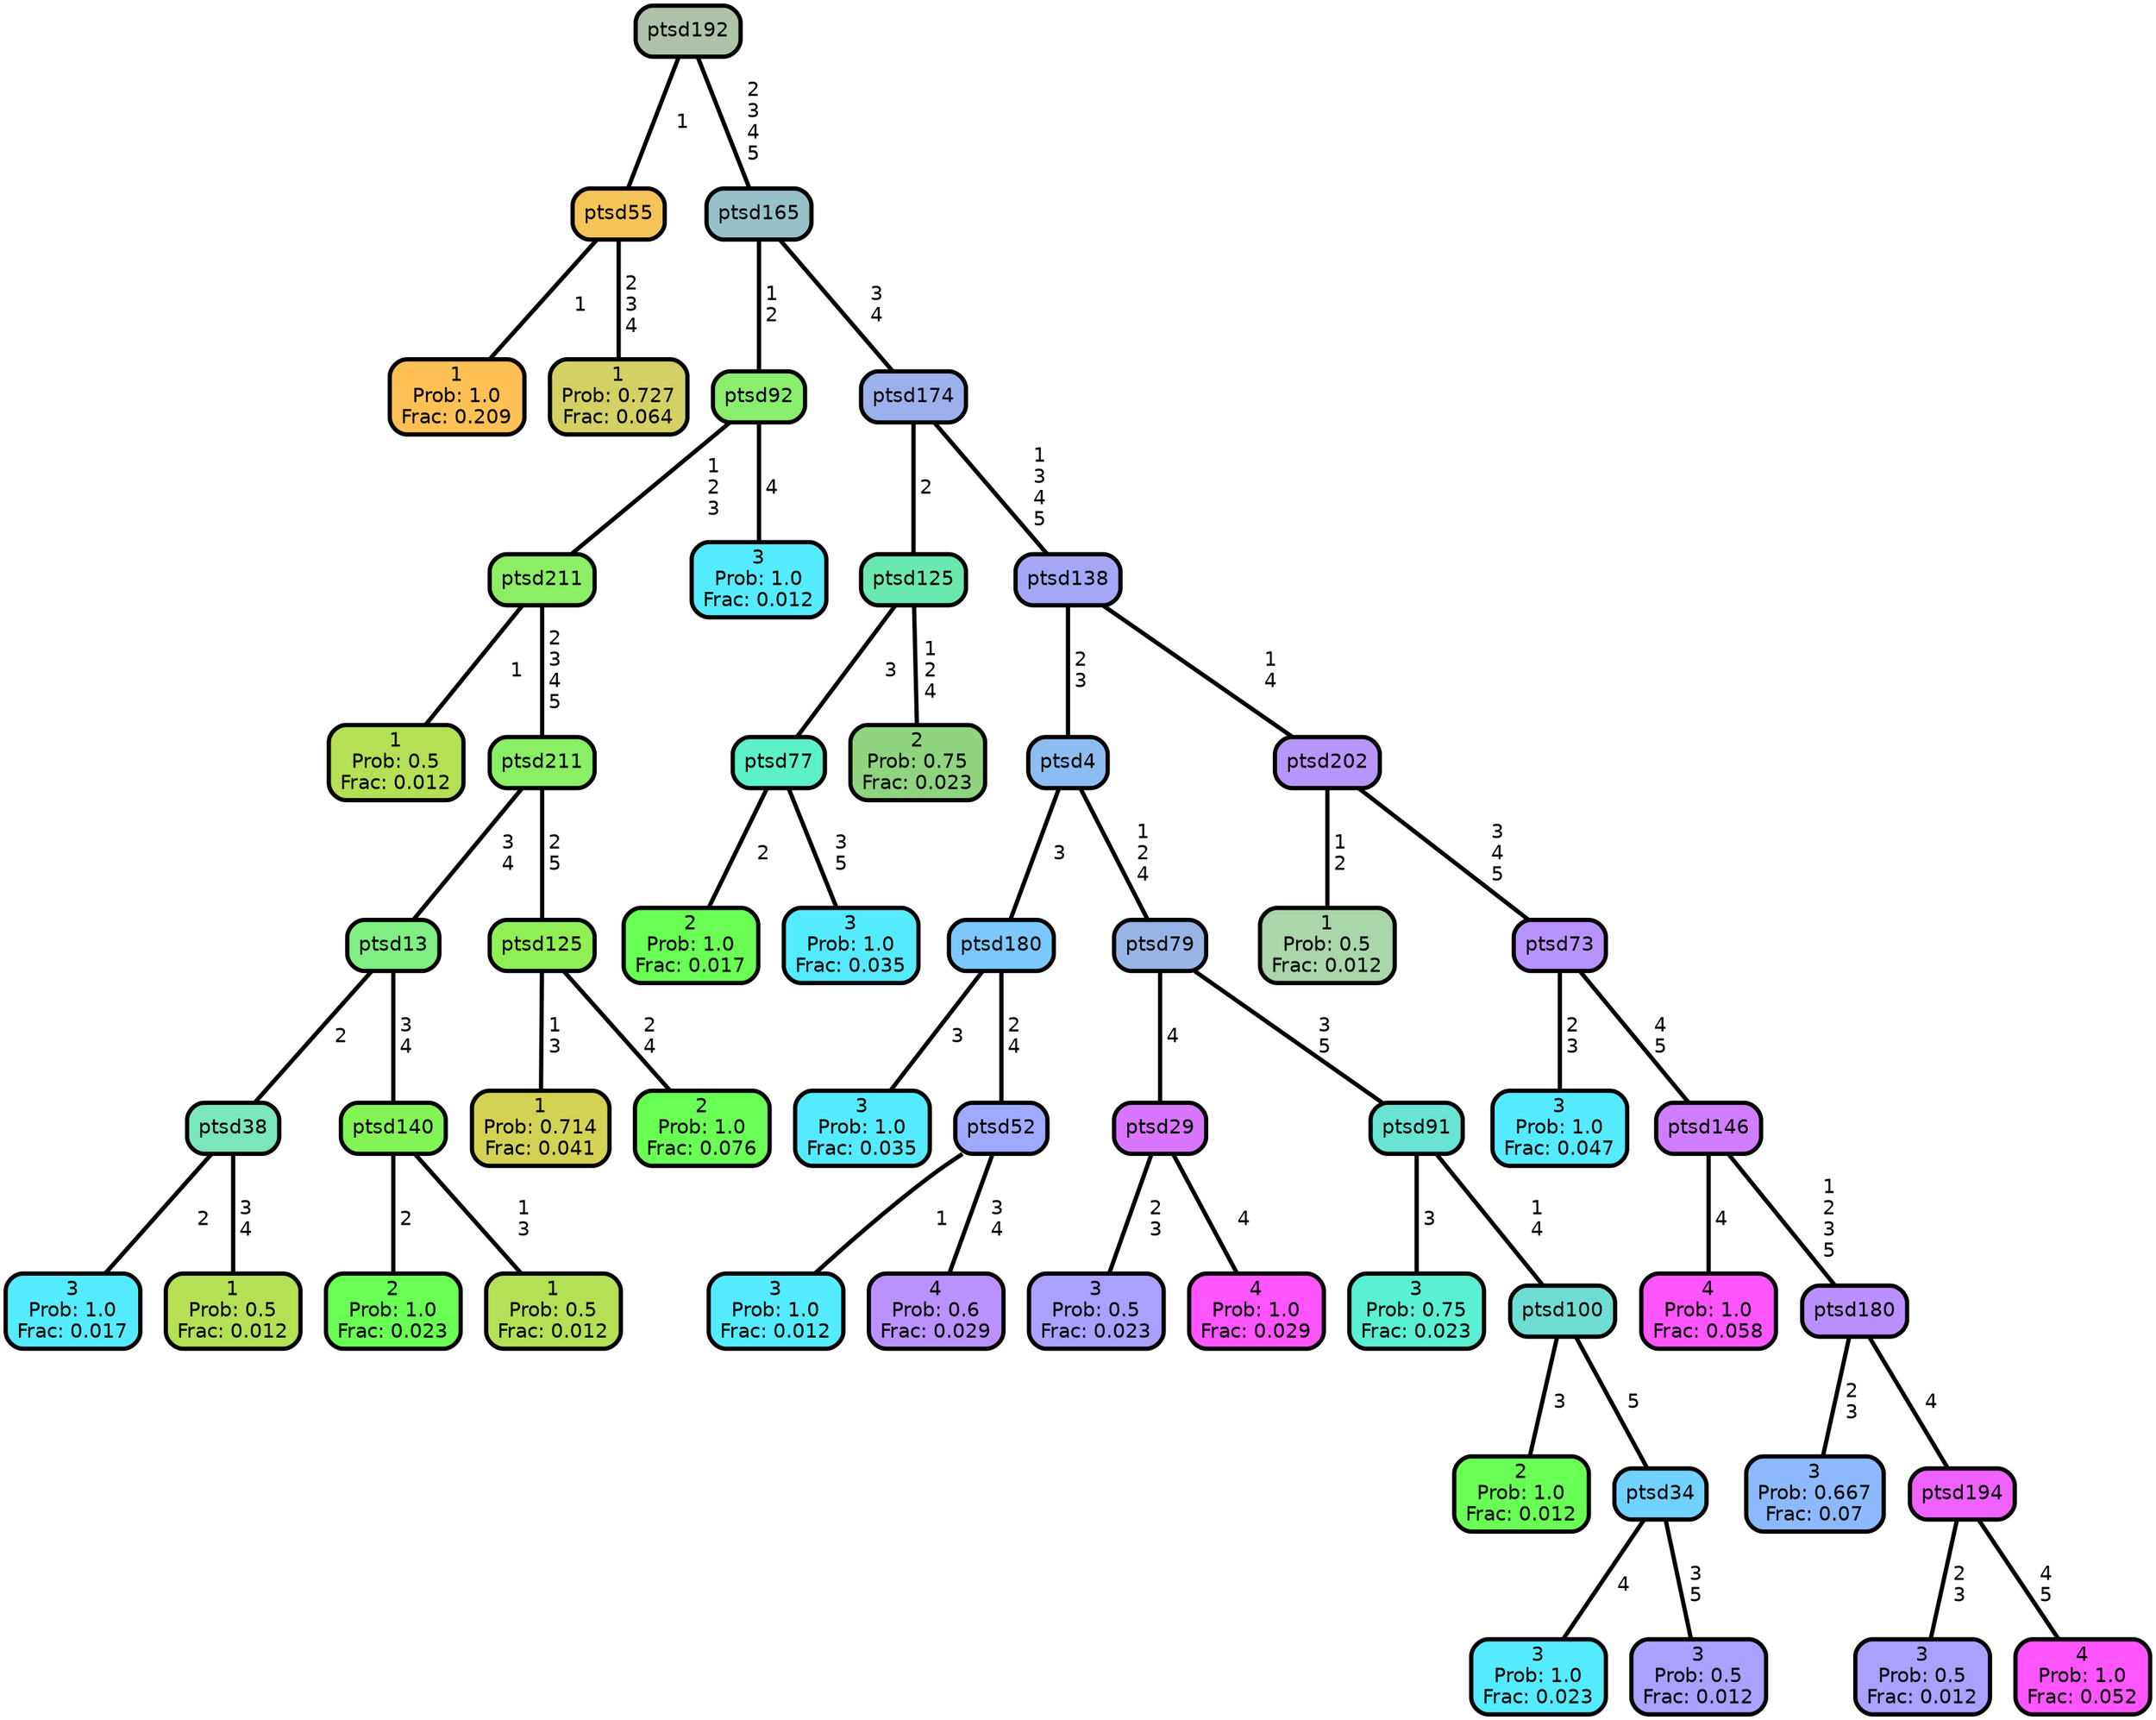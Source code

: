 graph Tree {
node [shape=box, style="filled, rounded",color="black",penwidth="3",fontcolor="black",                 fontname=helvetica] ;
graph [ranksep="0 equally", splines=straight,                 bgcolor=transparent, dpi=200] ;
edge [fontname=helvetica, color=black] ;
0 [label="1
Prob: 1.0
Frac: 0.209", fillcolor="#ffc155"] ;
1 [label="ptsd55", fillcolor="#f5c458"] ;
2 [label="1
Prob: 0.727
Frac: 0.064", fillcolor="#d4d064"] ;
3 [label="ptsd192", fillcolor="#b0c2aa"] ;
4 [label="1
Prob: 0.5
Frac: 0.012", fillcolor="#b4e055"] ;
5 [label="ptsd211", fillcolor="#8cee64"] ;
6 [label="3
Prob: 1.0
Frac: 0.017", fillcolor="#55ebff"] ;
7 [label="ptsd38", fillcolor="#7be6bb"] ;
8 [label="1
Prob: 0.5
Frac: 0.012", fillcolor="#b4e055"] ;
9 [label="ptsd13", fillcolor="#7fee83"] ;
10 [label="2
Prob: 1.0
Frac: 0.023", fillcolor="#6aff55"] ;
11 [label="ptsd140", fillcolor="#82f455"] ;
12 [label="1
Prob: 0.5
Frac: 0.012", fillcolor="#b4e055"] ;
13 [label="ptsd211", fillcolor="#89ef65"] ;
14 [label="1
Prob: 0.714
Frac: 0.041", fillcolor="#d4d255"] ;
15 [label="ptsd125", fillcolor="#8fef55"] ;
16 [label="2
Prob: 1.0
Frac: 0.076", fillcolor="#6aff55"] ;
17 [label="ptsd92", fillcolor="#89ed6d"] ;
18 [label="3
Prob: 1.0
Frac: 0.012", fillcolor="#55ebff"] ;
19 [label="ptsd165", fillcolor="#97c1c8"] ;
20 [label="2
Prob: 1.0
Frac: 0.017", fillcolor="#6aff55"] ;
21 [label="ptsd77", fillcolor="#5cf1c6"] ;
22 [label="3
Prob: 1.0
Frac: 0.035", fillcolor="#55ebff"] ;
23 [label="ptsd125", fillcolor="#6be8b0"] ;
24 [label="2
Prob: 0.75
Frac: 0.023", fillcolor="#8fd47f"] ;
25 [label="ptsd174", fillcolor="#9cb0ec"] ;
26 [label="3
Prob: 1.0
Frac: 0.035", fillcolor="#55ebff"] ;
27 [label="ptsd180", fillcolor="#7cc8ff"] ;
28 [label="3
Prob: 1.0
Frac: 0.012", fillcolor="#55ebff"] ;
29 [label="ptsd52", fillcolor="#9daaff"] ;
30 [label="4
Prob: 0.6
Frac: 0.029", fillcolor="#bb91ff"] ;
31 [label="ptsd4", fillcolor="#8dbcf0"] ;
32 [label="3
Prob: 0.5
Frac: 0.023", fillcolor="#aaa0ff"] ;
33 [label="ptsd29", fillcolor="#d976ff"] ;
34 [label="4
Prob: 1.0
Frac: 0.029", fillcolor="#ff55ff"] ;
35 [label="ptsd79", fillcolor="#98b4e6"] ;
36 [label="3
Prob: 0.75
Frac: 0.023", fillcolor="#5af0d4"] ;
37 [label="ptsd91", fillcolor="#68e3d4"] ;
38 [label="2
Prob: 1.0
Frac: 0.012", fillcolor="#6aff55"] ;
39 [label="ptsd100", fillcolor="#6fddd4"] ;
40 [label="3
Prob: 1.0
Frac: 0.023", fillcolor="#55ebff"] ;
41 [label="ptsd34", fillcolor="#71d2ff"] ;
42 [label="3
Prob: 0.5
Frac: 0.012", fillcolor="#aaa0ff"] ;
43 [label="ptsd138", fillcolor="#a5a7f6"] ;
44 [label="1
Prob: 0.5
Frac: 0.012", fillcolor="#aad6aa"] ;
45 [label="ptsd202", fillcolor="#b796fb"] ;
46 [label="3
Prob: 1.0
Frac: 0.047", fillcolor="#55ebff"] ;
47 [label="ptsd73", fillcolor="#b893ff"] ;
48 [label="4
Prob: 1.0
Frac: 0.058", fillcolor="#ff55ff"] ;
49 [label="ptsd146", fillcolor="#d07dff"] ;
50 [label="3
Prob: 0.667
Frac: 0.07", fillcolor="#8db9ff"] ;
51 [label="ptsd180", fillcolor="#bc8fff"] ;
52 [label="3
Prob: 0.5
Frac: 0.012", fillcolor="#aaa0ff"] ;
53 [label="ptsd194", fillcolor="#ef62ff"] ;
54 [label="4
Prob: 1.0
Frac: 0.052", fillcolor="#ff55ff"] ;
1 -- 0 [label=" 1",penwidth=3] ;
1 -- 2 [label=" 2\n 3\n 4",penwidth=3] ;
3 -- 1 [label=" 1",penwidth=3] ;
3 -- 19 [label=" 2\n 3\n 4\n 5",penwidth=3] ;
5 -- 4 [label=" 1",penwidth=3] ;
5 -- 13 [label=" 2\n 3\n 4\n 5",penwidth=3] ;
7 -- 6 [label=" 2",penwidth=3] ;
7 -- 8 [label=" 3\n 4",penwidth=3] ;
9 -- 7 [label=" 2",penwidth=3] ;
9 -- 11 [label=" 3\n 4",penwidth=3] ;
11 -- 10 [label=" 2",penwidth=3] ;
11 -- 12 [label=" 1\n 3",penwidth=3] ;
13 -- 9 [label=" 3\n 4",penwidth=3] ;
13 -- 15 [label=" 2\n 5",penwidth=3] ;
15 -- 14 [label=" 1\n 3",penwidth=3] ;
15 -- 16 [label=" 2\n 4",penwidth=3] ;
17 -- 5 [label=" 1\n 2\n 3",penwidth=3] ;
17 -- 18 [label=" 4",penwidth=3] ;
19 -- 17 [label=" 1\n 2",penwidth=3] ;
19 -- 25 [label=" 3\n 4",penwidth=3] ;
21 -- 20 [label=" 2",penwidth=3] ;
21 -- 22 [label=" 3\n 5",penwidth=3] ;
23 -- 21 [label=" 3",penwidth=3] ;
23 -- 24 [label=" 1\n 2\n 4",penwidth=3] ;
25 -- 23 [label=" 2",penwidth=3] ;
25 -- 43 [label=" 1\n 3\n 4\n 5",penwidth=3] ;
27 -- 26 [label=" 3",penwidth=3] ;
27 -- 29 [label=" 2\n 4",penwidth=3] ;
29 -- 28 [label=" 1",penwidth=3] ;
29 -- 30 [label=" 3\n 4",penwidth=3] ;
31 -- 27 [label=" 3",penwidth=3] ;
31 -- 35 [label=" 1\n 2\n 4",penwidth=3] ;
33 -- 32 [label=" 2\n 3",penwidth=3] ;
33 -- 34 [label=" 4",penwidth=3] ;
35 -- 33 [label=" 4",penwidth=3] ;
35 -- 37 [label=" 3\n 5",penwidth=3] ;
37 -- 36 [label=" 3",penwidth=3] ;
37 -- 39 [label=" 1\n 4",penwidth=3] ;
39 -- 38 [label=" 3",penwidth=3] ;
39 -- 41 [label=" 5",penwidth=3] ;
41 -- 40 [label=" 4",penwidth=3] ;
41 -- 42 [label=" 3\n 5",penwidth=3] ;
43 -- 31 [label=" 2\n 3",penwidth=3] ;
43 -- 45 [label=" 1\n 4",penwidth=3] ;
45 -- 44 [label=" 1\n 2",penwidth=3] ;
45 -- 47 [label=" 3\n 4\n 5",penwidth=3] ;
47 -- 46 [label=" 2\n 3",penwidth=3] ;
47 -- 49 [label=" 4\n 5",penwidth=3] ;
49 -- 48 [label=" 4",penwidth=3] ;
49 -- 51 [label=" 1\n 2\n 3\n 5",penwidth=3] ;
51 -- 50 [label=" 2\n 3",penwidth=3] ;
51 -- 53 [label=" 4",penwidth=3] ;
53 -- 52 [label=" 2\n 3",penwidth=3] ;
53 -- 54 [label=" 4\n 5",penwidth=3] ;
{rank = same;}}